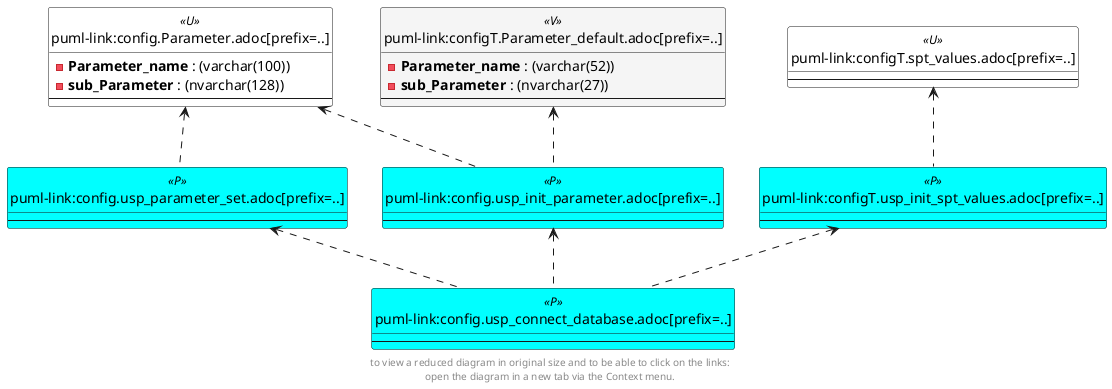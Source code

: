 @startuml
'Left to right direction
top to bottom direction
hide circle
'avoide "." issues:
set namespaceSeparator none


skinparam class {
  BackgroundColor White
  BackgroundColor<<FN>> Yellow
  BackgroundColor<<FS>> Yellow
  BackgroundColor<<FT>> LightGray
  BackgroundColor<<IF>> Yellow
  BackgroundColor<<IS>> Yellow
  BackgroundColor<<P>> Aqua
  BackgroundColor<<PC>> Aqua
  BackgroundColor<<SN>> Yellow
  BackgroundColor<<SO>> SlateBlue
  BackgroundColor<<TF>> LightGray
  BackgroundColor<<TR>> Tomato
  BackgroundColor<<U>> White
  BackgroundColor<<V>> WhiteSmoke
  BackgroundColor<<X>> Aqua
}


entity "puml-link:config.Parameter.adoc[prefix=..]" as config.Parameter << U >> {
  - **Parameter_name** : (varchar(100))
  - **sub_Parameter** : (nvarchar(128))
  --
}

entity "puml-link:config.usp_connect_database.adoc[prefix=..]" as config.usp_connect_database << P >> {
  --
}

entity "puml-link:config.usp_init_parameter.adoc[prefix=..]" as config.usp_init_parameter << P >> {
  --
}

entity "puml-link:config.usp_parameter_set.adoc[prefix=..]" as config.usp_parameter_set << P >> {
  --
}

entity "puml-link:configT.Parameter_default.adoc[prefix=..]" as configT.Parameter_default << V >> {
  - **Parameter_name** : (varchar(52))
  - **sub_Parameter** : (nvarchar(27))
  --
}

entity "puml-link:configT.spt_values.adoc[prefix=..]" as configT.spt_values << U >> {
  --
}

entity "puml-link:configT.usp_init_spt_values.adoc[prefix=..]" as configT.usp_init_spt_values << P >> {
  --
}

config.Parameter <.. config.usp_init_parameter
config.Parameter <.. config.usp_parameter_set
config.usp_init_parameter <.. config.usp_connect_database
config.usp_parameter_set <.. config.usp_connect_database
configT.Parameter_default <.. config.usp_init_parameter
configT.spt_values <.. configT.usp_init_spt_values
configT.usp_init_spt_values <.. config.usp_connect_database
footer
to view a reduced diagram in original size and to be able to click on the links:
open the diagram in a new tab via the Context menu.
end footer

@enduml

